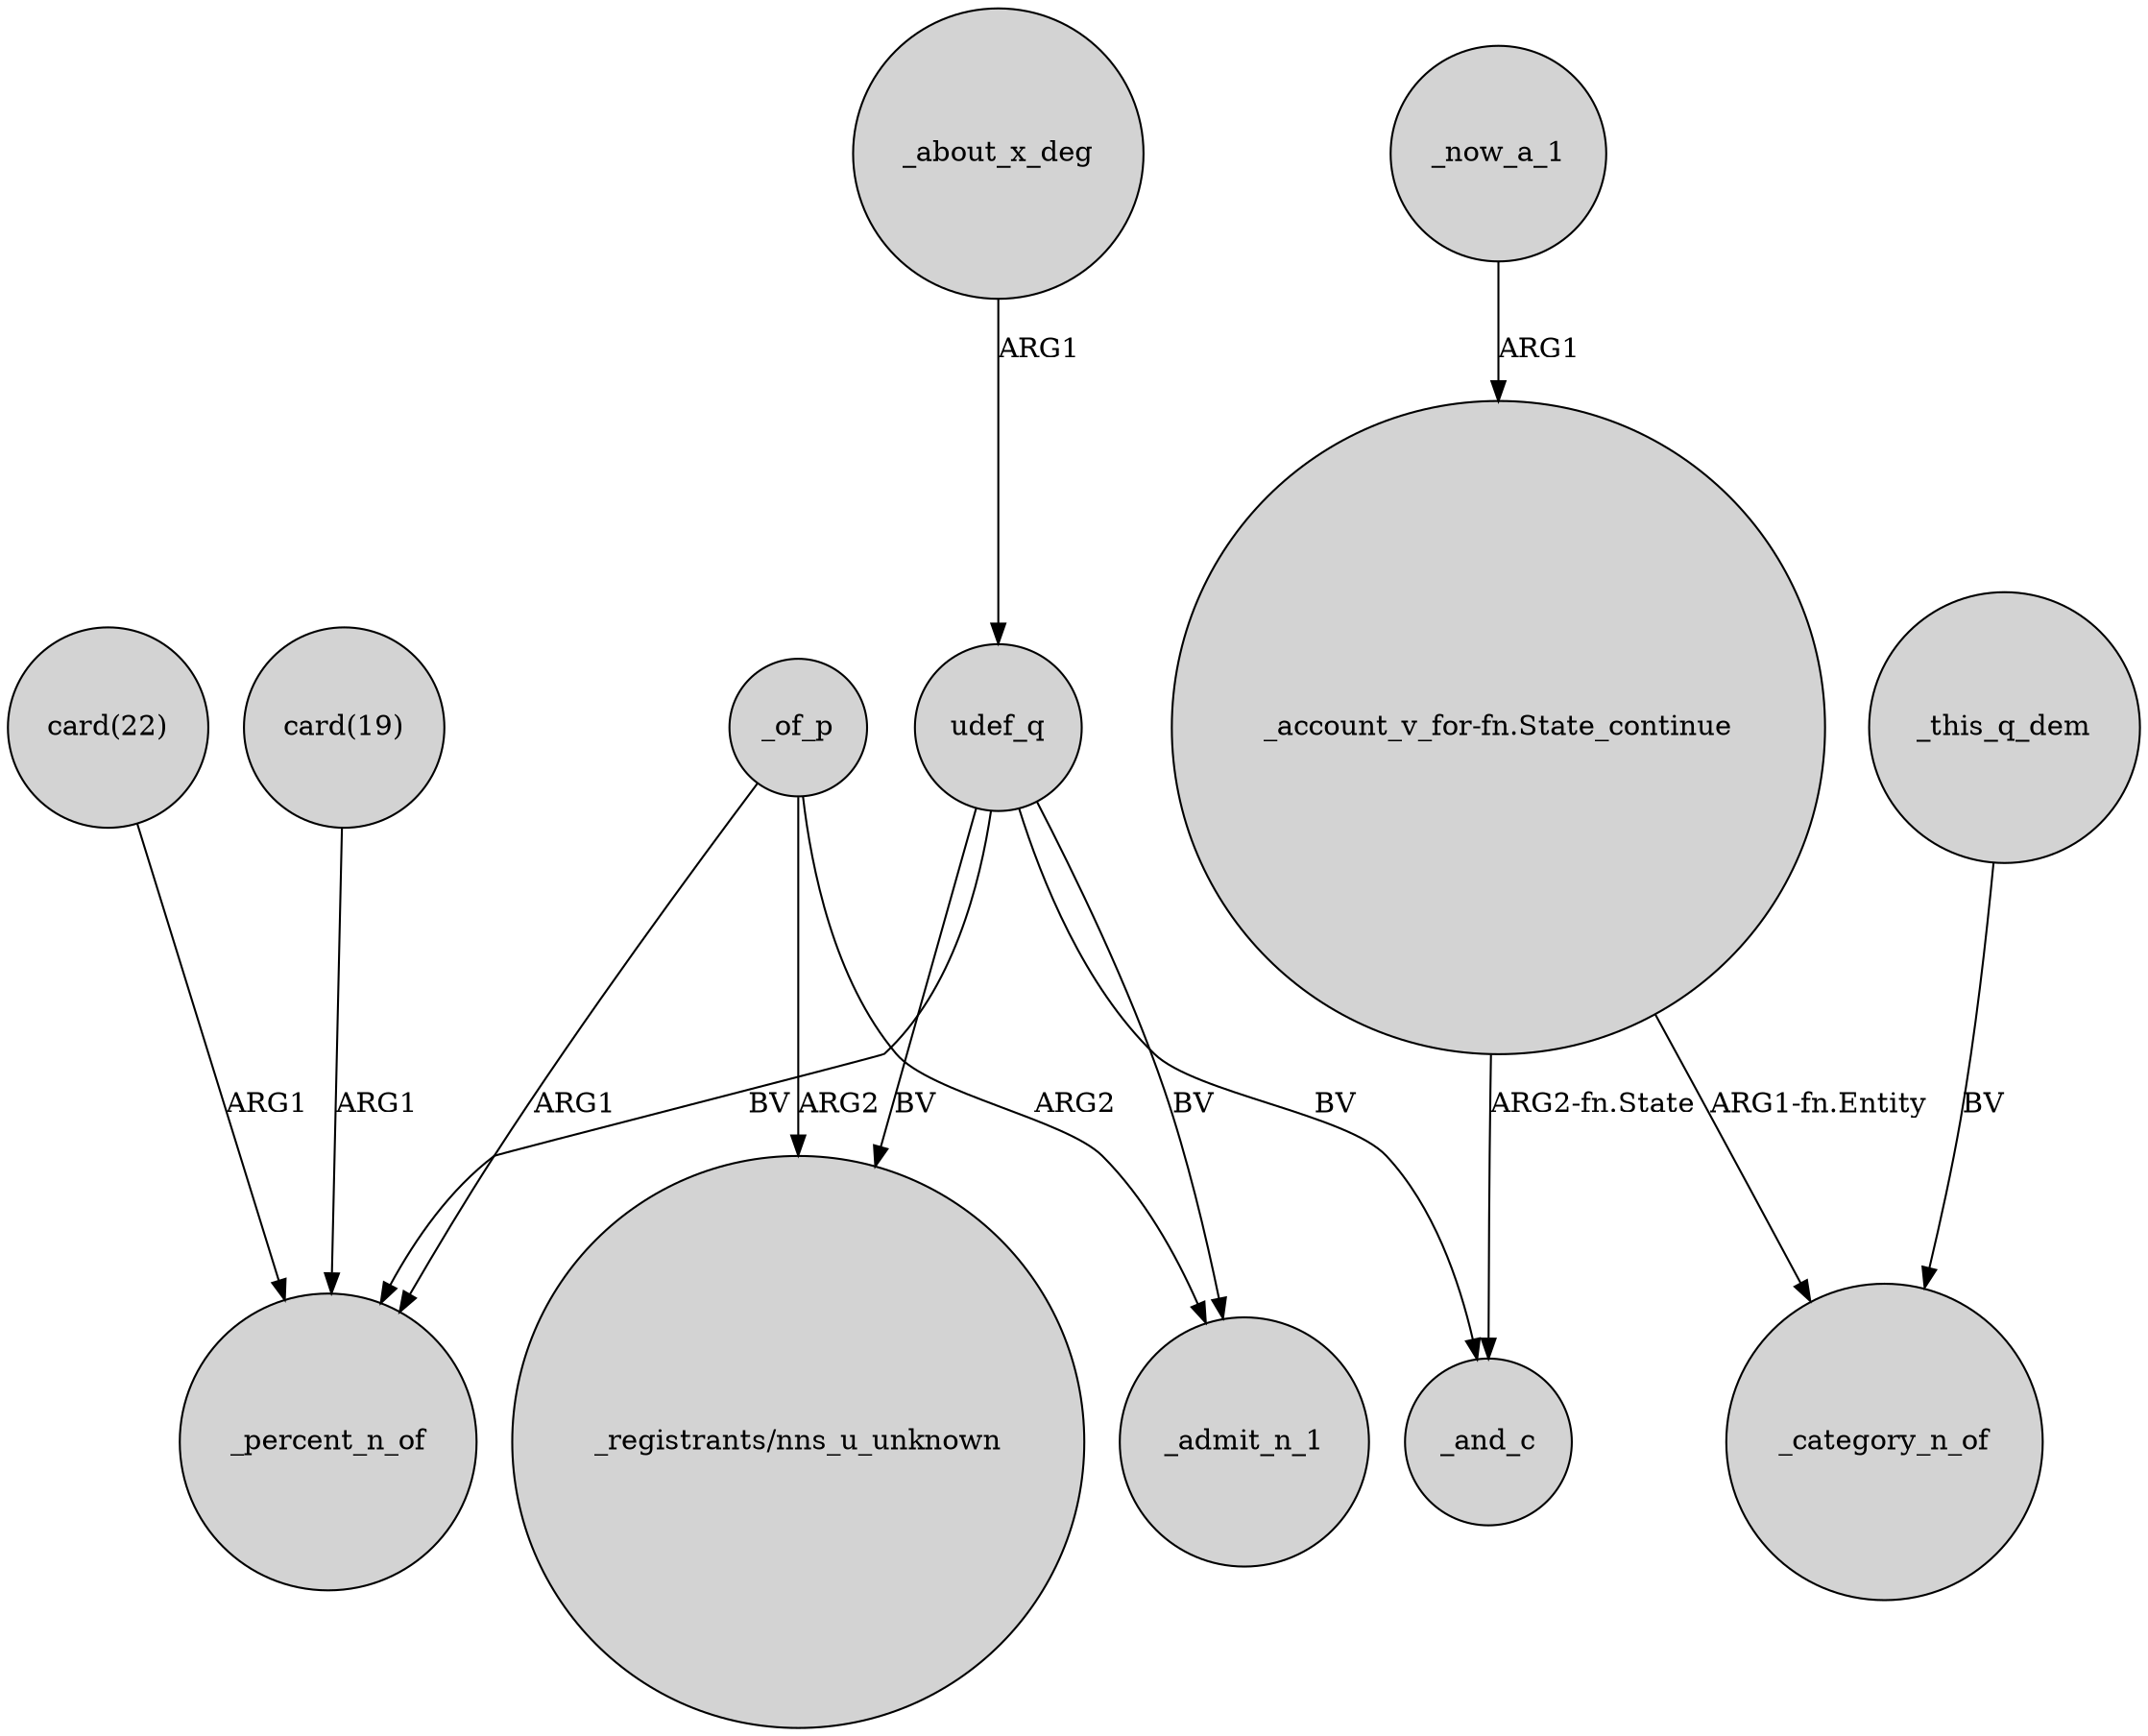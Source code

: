 digraph {
	node [shape=circle style=filled]
	udef_q -> _admit_n_1 [label=BV]
	udef_q -> _percent_n_of [label=BV]
	udef_q -> _and_c [label=BV]
	"_account_v_for-fn.State_continue" -> _and_c [label="ARG2-fn.State"]
	_this_q_dem -> _category_n_of [label=BV]
	_of_p -> _percent_n_of [label=ARG1]
	_of_p -> _admit_n_1 [label=ARG2]
	_now_a_1 -> "_account_v_for-fn.State_continue" [label=ARG1]
	"card(19)" -> _percent_n_of [label=ARG1]
	"_account_v_for-fn.State_continue" -> _category_n_of [label="ARG1-fn.Entity"]
	_about_x_deg -> udef_q [label=ARG1]
	"card(22)" -> _percent_n_of [label=ARG1]
	udef_q -> "_registrants/nns_u_unknown" [label=BV]
	_of_p -> "_registrants/nns_u_unknown" [label=ARG2]
}
